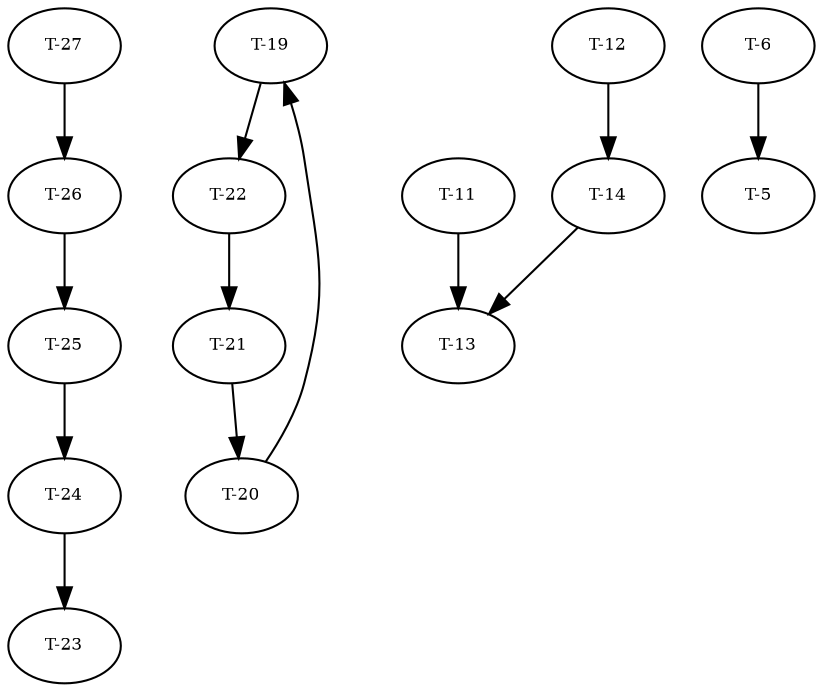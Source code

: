 digraph RGL__DirectedAdjacencyGraph {
    "T-27" [
        fontsize = 8,
        label = "T-27"
    ]

    "T-26" [
        fontsize = 8,
        label = "T-26"
    ]

    "T-25" [
        fontsize = 8,
        label = "T-25"
    ]

    "T-24" [
        fontsize = 8,
        label = "T-24"
    ]

    "T-23" [
        fontsize = 8,
        label = "T-23"
    ]

    "T-19" [
        fontsize = 8,
        label = "T-19"
    ]

    "T-22" [
        fontsize = 8,
        label = "T-22"
    ]

    "T-21" [
        fontsize = 8,
        label = "T-21"
    ]

    "T-20" [
        fontsize = 8,
        label = "T-20"
    ]

    "T-14" [
        fontsize = 8,
        label = "T-14"
    ]

    "T-13" [
        fontsize = 8,
        label = "T-13"
    ]

    "T-12" [
        fontsize = 8,
        label = "T-12"
    ]

    "T-11" [
        fontsize = 8,
        label = "T-11"
    ]

    "T-6" [
        fontsize = 8,
        label = "T-6"
    ]

    "T-5" [
        fontsize = 8,
        label = "T-5"
    ]

    "T-27" -> "T-26" [
        fontsize = 8
    ]

    "T-26" -> "T-25" [
        fontsize = 8
    ]

    "T-25" -> "T-24" [
        fontsize = 8
    ]

    "T-24" -> "T-23" [
        fontsize = 8
    ]

    "T-19" -> "T-22" [
        fontsize = 8
    ]

    "T-22" -> "T-21" [
        fontsize = 8
    ]

    "T-21" -> "T-20" [
        fontsize = 8
    ]

    "T-20" -> "T-19" [
        fontsize = 8
    ]

    "T-14" -> "T-13" [
        fontsize = 8
    ]

    "T-12" -> "T-14" [
        fontsize = 8
    ]

    "T-11" -> "T-13" [
        fontsize = 8
    ]

    "T-6" -> "T-5" [
        fontsize = 8
    ]
}
